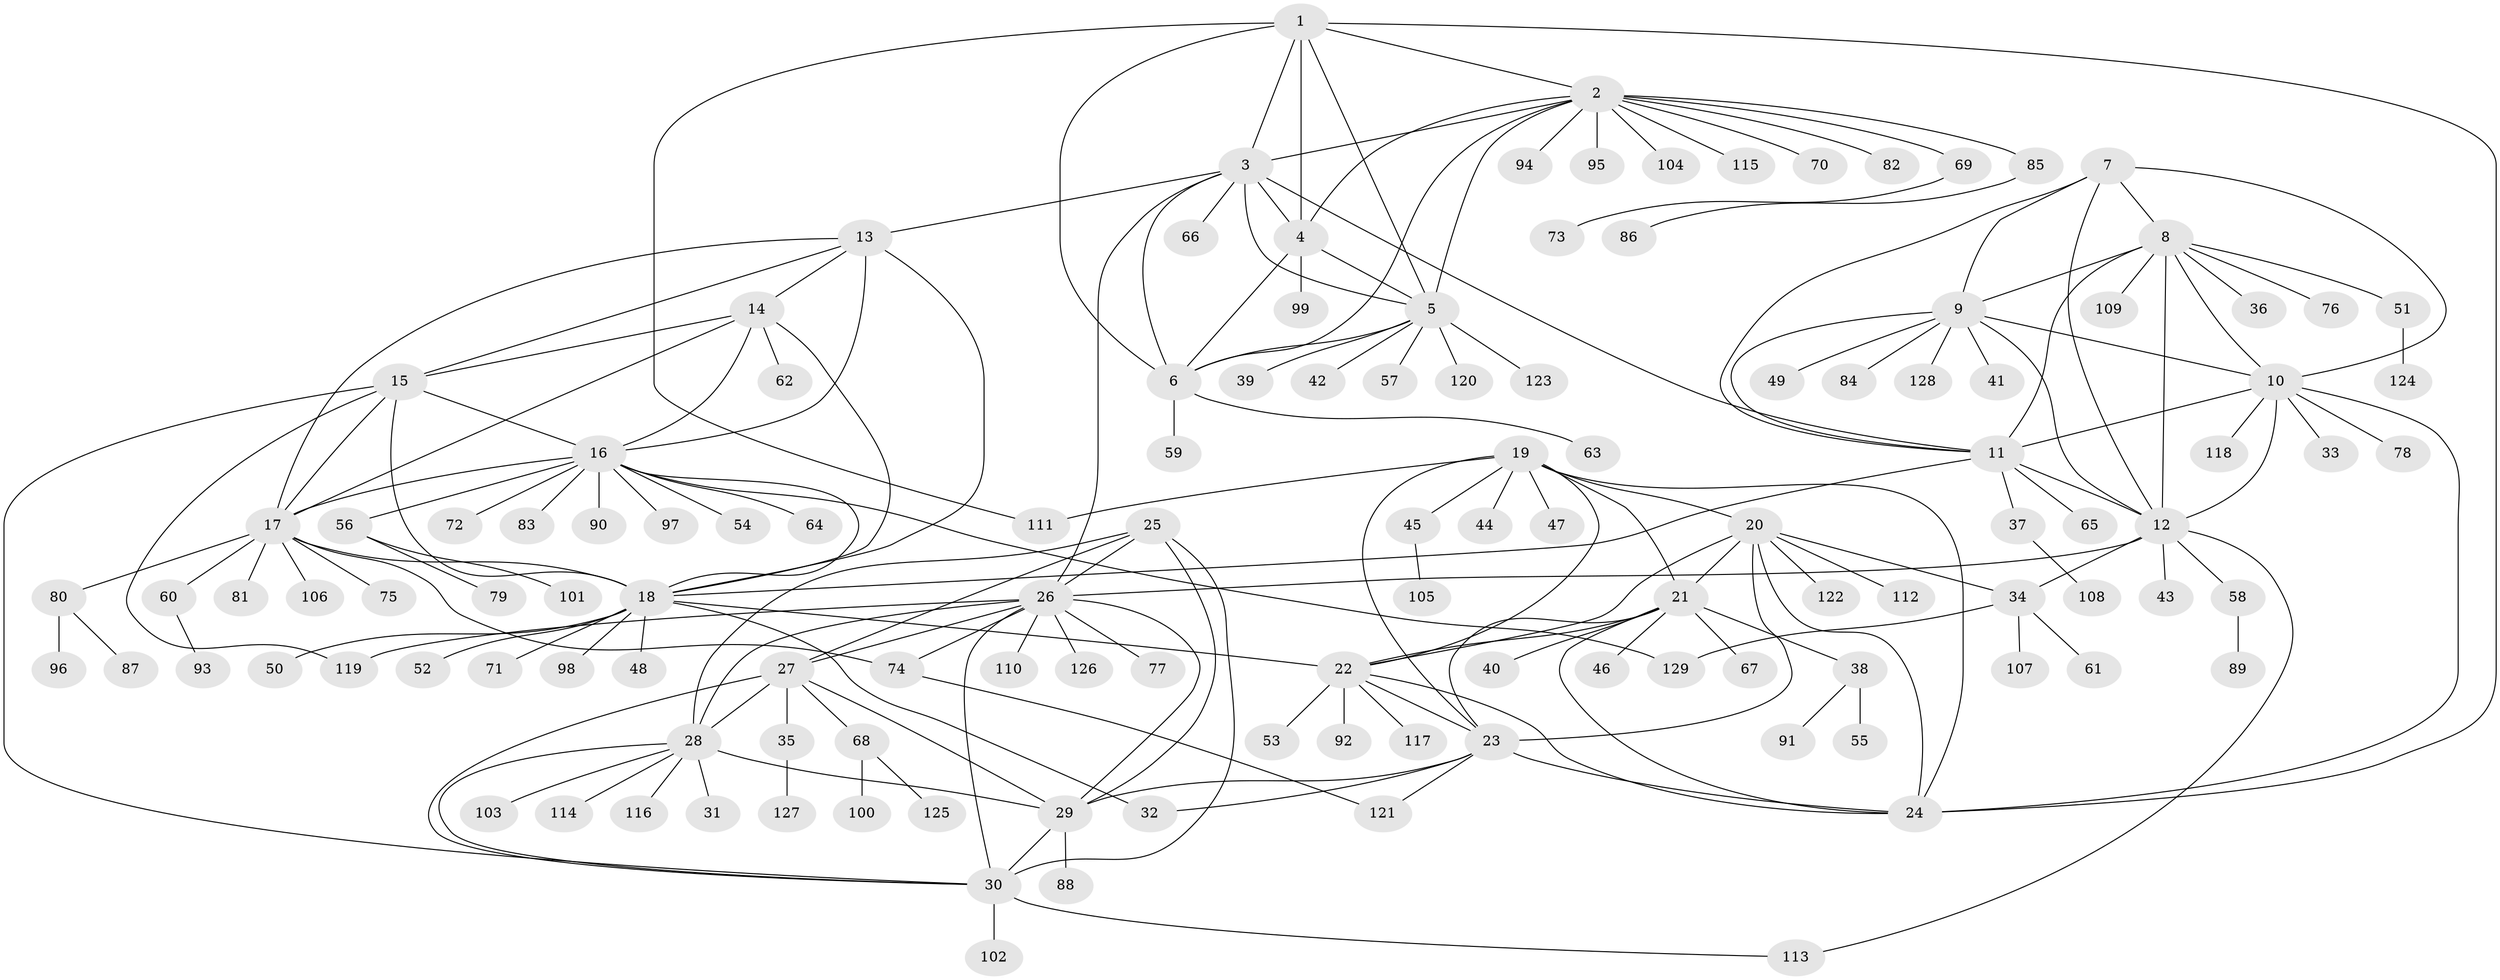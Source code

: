 // Generated by graph-tools (version 1.1) at 2025/26/03/09/25 03:26:41]
// undirected, 129 vertices, 192 edges
graph export_dot {
graph [start="1"]
  node [color=gray90,style=filled];
  1;
  2;
  3;
  4;
  5;
  6;
  7;
  8;
  9;
  10;
  11;
  12;
  13;
  14;
  15;
  16;
  17;
  18;
  19;
  20;
  21;
  22;
  23;
  24;
  25;
  26;
  27;
  28;
  29;
  30;
  31;
  32;
  33;
  34;
  35;
  36;
  37;
  38;
  39;
  40;
  41;
  42;
  43;
  44;
  45;
  46;
  47;
  48;
  49;
  50;
  51;
  52;
  53;
  54;
  55;
  56;
  57;
  58;
  59;
  60;
  61;
  62;
  63;
  64;
  65;
  66;
  67;
  68;
  69;
  70;
  71;
  72;
  73;
  74;
  75;
  76;
  77;
  78;
  79;
  80;
  81;
  82;
  83;
  84;
  85;
  86;
  87;
  88;
  89;
  90;
  91;
  92;
  93;
  94;
  95;
  96;
  97;
  98;
  99;
  100;
  101;
  102;
  103;
  104;
  105;
  106;
  107;
  108;
  109;
  110;
  111;
  112;
  113;
  114;
  115;
  116;
  117;
  118;
  119;
  120;
  121;
  122;
  123;
  124;
  125;
  126;
  127;
  128;
  129;
  1 -- 2;
  1 -- 3;
  1 -- 4;
  1 -- 5;
  1 -- 6;
  1 -- 24;
  1 -- 111;
  2 -- 3;
  2 -- 4;
  2 -- 5;
  2 -- 6;
  2 -- 69;
  2 -- 70;
  2 -- 82;
  2 -- 85;
  2 -- 94;
  2 -- 95;
  2 -- 104;
  2 -- 115;
  3 -- 4;
  3 -- 5;
  3 -- 6;
  3 -- 11;
  3 -- 13;
  3 -- 26;
  3 -- 66;
  4 -- 5;
  4 -- 6;
  4 -- 99;
  5 -- 6;
  5 -- 39;
  5 -- 42;
  5 -- 57;
  5 -- 120;
  5 -- 123;
  6 -- 59;
  6 -- 63;
  7 -- 8;
  7 -- 9;
  7 -- 10;
  7 -- 11;
  7 -- 12;
  8 -- 9;
  8 -- 10;
  8 -- 11;
  8 -- 12;
  8 -- 36;
  8 -- 51;
  8 -- 76;
  8 -- 109;
  9 -- 10;
  9 -- 11;
  9 -- 12;
  9 -- 41;
  9 -- 49;
  9 -- 84;
  9 -- 128;
  10 -- 11;
  10 -- 12;
  10 -- 24;
  10 -- 33;
  10 -- 78;
  10 -- 118;
  11 -- 12;
  11 -- 18;
  11 -- 37;
  11 -- 65;
  12 -- 26;
  12 -- 34;
  12 -- 43;
  12 -- 58;
  12 -- 113;
  13 -- 14;
  13 -- 15;
  13 -- 16;
  13 -- 17;
  13 -- 18;
  14 -- 15;
  14 -- 16;
  14 -- 17;
  14 -- 18;
  14 -- 62;
  15 -- 16;
  15 -- 17;
  15 -- 18;
  15 -- 30;
  15 -- 119;
  16 -- 17;
  16 -- 18;
  16 -- 54;
  16 -- 56;
  16 -- 64;
  16 -- 72;
  16 -- 83;
  16 -- 90;
  16 -- 97;
  16 -- 129;
  17 -- 18;
  17 -- 60;
  17 -- 74;
  17 -- 75;
  17 -- 80;
  17 -- 81;
  17 -- 106;
  18 -- 22;
  18 -- 32;
  18 -- 48;
  18 -- 50;
  18 -- 52;
  18 -- 71;
  18 -- 98;
  19 -- 20;
  19 -- 21;
  19 -- 22;
  19 -- 23;
  19 -- 24;
  19 -- 44;
  19 -- 45;
  19 -- 47;
  19 -- 111;
  20 -- 21;
  20 -- 22;
  20 -- 23;
  20 -- 24;
  20 -- 34;
  20 -- 112;
  20 -- 122;
  21 -- 22;
  21 -- 23;
  21 -- 24;
  21 -- 38;
  21 -- 40;
  21 -- 46;
  21 -- 67;
  22 -- 23;
  22 -- 24;
  22 -- 53;
  22 -- 92;
  22 -- 117;
  23 -- 24;
  23 -- 29;
  23 -- 32;
  23 -- 121;
  25 -- 26;
  25 -- 27;
  25 -- 28;
  25 -- 29;
  25 -- 30;
  26 -- 27;
  26 -- 28;
  26 -- 29;
  26 -- 30;
  26 -- 74;
  26 -- 77;
  26 -- 110;
  26 -- 119;
  26 -- 126;
  27 -- 28;
  27 -- 29;
  27 -- 30;
  27 -- 35;
  27 -- 68;
  28 -- 29;
  28 -- 30;
  28 -- 31;
  28 -- 103;
  28 -- 114;
  28 -- 116;
  29 -- 30;
  29 -- 88;
  30 -- 102;
  30 -- 113;
  34 -- 61;
  34 -- 107;
  34 -- 129;
  35 -- 127;
  37 -- 108;
  38 -- 55;
  38 -- 91;
  45 -- 105;
  51 -- 124;
  56 -- 79;
  56 -- 101;
  58 -- 89;
  60 -- 93;
  68 -- 100;
  68 -- 125;
  69 -- 73;
  74 -- 121;
  80 -- 87;
  80 -- 96;
  85 -- 86;
}
